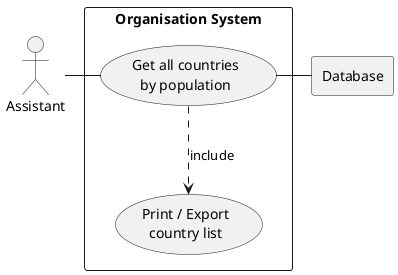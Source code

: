 @startuml

actor A1 as "Assistant"

rectangle Database

rectangle "Organisation System" {
    usecase UC1 as "Get all countries
        by population"

    usecase UCa as "Print / Export
        country list"

    A1 - UC1
    UC1 ..> UCa : include
    UC1 - Database
}

@enduml

@startuml

actor A1 as "Assistant"

rectangle Database

rectangle "Organisation System" {
    usecase UC2 as "Get all countries
        in the continent, sorted
        by population"

    usecase UCa as "Print / Export
        country list"

    A1 - UC2
    UC2 ..> UCa : include
    UC2 - Database
}

@enduml